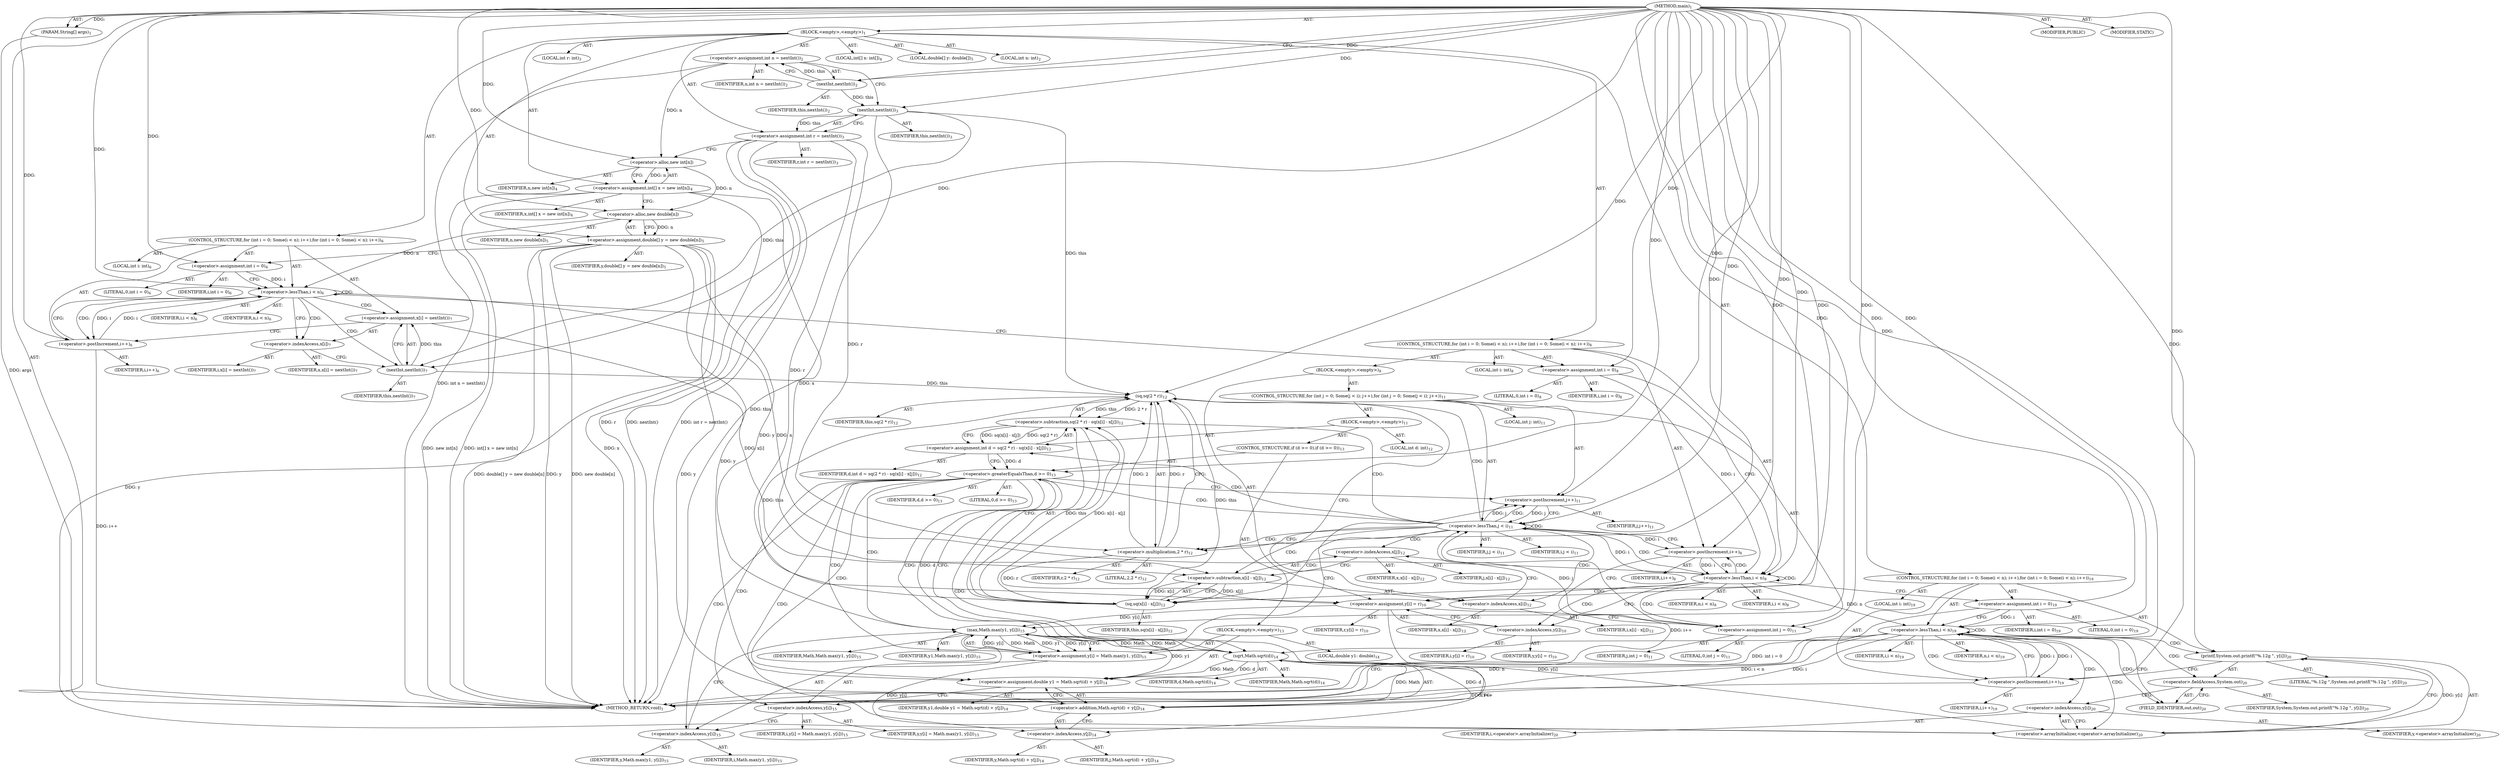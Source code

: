 digraph "main" {  
"17" [label = <(METHOD,main)<SUB>1</SUB>> ]
"18" [label = <(PARAM,String[] args)<SUB>1</SUB>> ]
"19" [label = <(BLOCK,&lt;empty&gt;,&lt;empty&gt;)<SUB>1</SUB>> ]
"20" [label = <(LOCAL,int n: int)<SUB>2</SUB>> ]
"21" [label = <(&lt;operator&gt;.assignment,int n = nextInt())<SUB>2</SUB>> ]
"22" [label = <(IDENTIFIER,n,int n = nextInt())<SUB>2</SUB>> ]
"23" [label = <(nextInt,nextInt())<SUB>2</SUB>> ]
"24" [label = <(IDENTIFIER,this,nextInt())<SUB>2</SUB>> ]
"25" [label = <(LOCAL,int r: int)<SUB>3</SUB>> ]
"26" [label = <(&lt;operator&gt;.assignment,int r = nextInt())<SUB>3</SUB>> ]
"27" [label = <(IDENTIFIER,r,int r = nextInt())<SUB>3</SUB>> ]
"28" [label = <(nextInt,nextInt())<SUB>3</SUB>> ]
"29" [label = <(IDENTIFIER,this,nextInt())<SUB>3</SUB>> ]
"30" [label = <(LOCAL,int[] x: int[])<SUB>4</SUB>> ]
"31" [label = <(&lt;operator&gt;.assignment,int[] x = new int[n])<SUB>4</SUB>> ]
"32" [label = <(IDENTIFIER,x,int[] x = new int[n])<SUB>4</SUB>> ]
"33" [label = <(&lt;operator&gt;.alloc,new int[n])> ]
"34" [label = <(IDENTIFIER,n,new int[n])<SUB>4</SUB>> ]
"35" [label = <(LOCAL,double[] y: double[])<SUB>5</SUB>> ]
"36" [label = <(&lt;operator&gt;.assignment,double[] y = new double[n])<SUB>5</SUB>> ]
"37" [label = <(IDENTIFIER,y,double[] y = new double[n])<SUB>5</SUB>> ]
"38" [label = <(&lt;operator&gt;.alloc,new double[n])> ]
"39" [label = <(IDENTIFIER,n,new double[n])<SUB>5</SUB>> ]
"40" [label = <(CONTROL_STRUCTURE,for (int i = 0; Some(i &lt; n); i++),for (int i = 0; Some(i &lt; n); i++))<SUB>6</SUB>> ]
"41" [label = <(LOCAL,int i: int)<SUB>6</SUB>> ]
"42" [label = <(&lt;operator&gt;.assignment,int i = 0)<SUB>6</SUB>> ]
"43" [label = <(IDENTIFIER,i,int i = 0)<SUB>6</SUB>> ]
"44" [label = <(LITERAL,0,int i = 0)<SUB>6</SUB>> ]
"45" [label = <(&lt;operator&gt;.lessThan,i &lt; n)<SUB>6</SUB>> ]
"46" [label = <(IDENTIFIER,i,i &lt; n)<SUB>6</SUB>> ]
"47" [label = <(IDENTIFIER,n,i &lt; n)<SUB>6</SUB>> ]
"48" [label = <(&lt;operator&gt;.postIncrement,i++)<SUB>6</SUB>> ]
"49" [label = <(IDENTIFIER,i,i++)<SUB>6</SUB>> ]
"50" [label = <(&lt;operator&gt;.assignment,x[i] = nextInt())<SUB>7</SUB>> ]
"51" [label = <(&lt;operator&gt;.indexAccess,x[i])<SUB>7</SUB>> ]
"52" [label = <(IDENTIFIER,x,x[i] = nextInt())<SUB>7</SUB>> ]
"53" [label = <(IDENTIFIER,i,x[i] = nextInt())<SUB>7</SUB>> ]
"54" [label = <(nextInt,nextInt())<SUB>7</SUB>> ]
"55" [label = <(IDENTIFIER,this,nextInt())<SUB>7</SUB>> ]
"56" [label = <(CONTROL_STRUCTURE,for (int i = 0; Some(i &lt; n); i++),for (int i = 0; Some(i &lt; n); i++))<SUB>8</SUB>> ]
"57" [label = <(LOCAL,int i: int)<SUB>8</SUB>> ]
"58" [label = <(&lt;operator&gt;.assignment,int i = 0)<SUB>8</SUB>> ]
"59" [label = <(IDENTIFIER,i,int i = 0)<SUB>8</SUB>> ]
"60" [label = <(LITERAL,0,int i = 0)<SUB>8</SUB>> ]
"61" [label = <(&lt;operator&gt;.lessThan,i &lt; n)<SUB>8</SUB>> ]
"62" [label = <(IDENTIFIER,i,i &lt; n)<SUB>8</SUB>> ]
"63" [label = <(IDENTIFIER,n,i &lt; n)<SUB>8</SUB>> ]
"64" [label = <(&lt;operator&gt;.postIncrement,i++)<SUB>8</SUB>> ]
"65" [label = <(IDENTIFIER,i,i++)<SUB>8</SUB>> ]
"66" [label = <(BLOCK,&lt;empty&gt;,&lt;empty&gt;)<SUB>8</SUB>> ]
"67" [label = <(&lt;operator&gt;.assignment,y[i] = r)<SUB>10</SUB>> ]
"68" [label = <(&lt;operator&gt;.indexAccess,y[i])<SUB>10</SUB>> ]
"69" [label = <(IDENTIFIER,y,y[i] = r)<SUB>10</SUB>> ]
"70" [label = <(IDENTIFIER,i,y[i] = r)<SUB>10</SUB>> ]
"71" [label = <(IDENTIFIER,r,y[i] = r)<SUB>10</SUB>> ]
"72" [label = <(CONTROL_STRUCTURE,for (int j = 0; Some(j &lt; i); j++),for (int j = 0; Some(j &lt; i); j++))<SUB>11</SUB>> ]
"73" [label = <(LOCAL,int j: int)<SUB>11</SUB>> ]
"74" [label = <(&lt;operator&gt;.assignment,int j = 0)<SUB>11</SUB>> ]
"75" [label = <(IDENTIFIER,j,int j = 0)<SUB>11</SUB>> ]
"76" [label = <(LITERAL,0,int j = 0)<SUB>11</SUB>> ]
"77" [label = <(&lt;operator&gt;.lessThan,j &lt; i)<SUB>11</SUB>> ]
"78" [label = <(IDENTIFIER,j,j &lt; i)<SUB>11</SUB>> ]
"79" [label = <(IDENTIFIER,i,j &lt; i)<SUB>11</SUB>> ]
"80" [label = <(&lt;operator&gt;.postIncrement,j++)<SUB>11</SUB>> ]
"81" [label = <(IDENTIFIER,j,j++)<SUB>11</SUB>> ]
"82" [label = <(BLOCK,&lt;empty&gt;,&lt;empty&gt;)<SUB>11</SUB>> ]
"83" [label = <(LOCAL,int d: int)<SUB>12</SUB>> ]
"84" [label = <(&lt;operator&gt;.assignment,int d = sq(2 * r) - sq(x[i] - x[j]))<SUB>12</SUB>> ]
"85" [label = <(IDENTIFIER,d,int d = sq(2 * r) - sq(x[i] - x[j]))<SUB>12</SUB>> ]
"86" [label = <(&lt;operator&gt;.subtraction,sq(2 * r) - sq(x[i] - x[j]))<SUB>12</SUB>> ]
"87" [label = <(sq,sq(2 * r))<SUB>12</SUB>> ]
"88" [label = <(IDENTIFIER,this,sq(2 * r))<SUB>12</SUB>> ]
"89" [label = <(&lt;operator&gt;.multiplication,2 * r)<SUB>12</SUB>> ]
"90" [label = <(LITERAL,2,2 * r)<SUB>12</SUB>> ]
"91" [label = <(IDENTIFIER,r,2 * r)<SUB>12</SUB>> ]
"92" [label = <(sq,sq(x[i] - x[j]))<SUB>12</SUB>> ]
"93" [label = <(IDENTIFIER,this,sq(x[i] - x[j]))<SUB>12</SUB>> ]
"94" [label = <(&lt;operator&gt;.subtraction,x[i] - x[j])<SUB>12</SUB>> ]
"95" [label = <(&lt;operator&gt;.indexAccess,x[i])<SUB>12</SUB>> ]
"96" [label = <(IDENTIFIER,x,x[i] - x[j])<SUB>12</SUB>> ]
"97" [label = <(IDENTIFIER,i,x[i] - x[j])<SUB>12</SUB>> ]
"98" [label = <(&lt;operator&gt;.indexAccess,x[j])<SUB>12</SUB>> ]
"99" [label = <(IDENTIFIER,x,x[i] - x[j])<SUB>12</SUB>> ]
"100" [label = <(IDENTIFIER,j,x[i] - x[j])<SUB>12</SUB>> ]
"101" [label = <(CONTROL_STRUCTURE,if (d &gt;= 0),if (d &gt;= 0))<SUB>13</SUB>> ]
"102" [label = <(&lt;operator&gt;.greaterEqualsThan,d &gt;= 0)<SUB>13</SUB>> ]
"103" [label = <(IDENTIFIER,d,d &gt;= 0)<SUB>13</SUB>> ]
"104" [label = <(LITERAL,0,d &gt;= 0)<SUB>13</SUB>> ]
"105" [label = <(BLOCK,&lt;empty&gt;,&lt;empty&gt;)<SUB>13</SUB>> ]
"106" [label = <(LOCAL,double y1: double)<SUB>14</SUB>> ]
"107" [label = <(&lt;operator&gt;.assignment,double y1 = Math.sqrt(d) + y[j])<SUB>14</SUB>> ]
"108" [label = <(IDENTIFIER,y1,double y1 = Math.sqrt(d) + y[j])<SUB>14</SUB>> ]
"109" [label = <(&lt;operator&gt;.addition,Math.sqrt(d) + y[j])<SUB>14</SUB>> ]
"110" [label = <(sqrt,Math.sqrt(d))<SUB>14</SUB>> ]
"111" [label = <(IDENTIFIER,Math,Math.sqrt(d))<SUB>14</SUB>> ]
"112" [label = <(IDENTIFIER,d,Math.sqrt(d))<SUB>14</SUB>> ]
"113" [label = <(&lt;operator&gt;.indexAccess,y[j])<SUB>14</SUB>> ]
"114" [label = <(IDENTIFIER,y,Math.sqrt(d) + y[j])<SUB>14</SUB>> ]
"115" [label = <(IDENTIFIER,j,Math.sqrt(d) + y[j])<SUB>14</SUB>> ]
"116" [label = <(&lt;operator&gt;.assignment,y[i] = Math.max(y1, y[i]))<SUB>15</SUB>> ]
"117" [label = <(&lt;operator&gt;.indexAccess,y[i])<SUB>15</SUB>> ]
"118" [label = <(IDENTIFIER,y,y[i] = Math.max(y1, y[i]))<SUB>15</SUB>> ]
"119" [label = <(IDENTIFIER,i,y[i] = Math.max(y1, y[i]))<SUB>15</SUB>> ]
"120" [label = <(max,Math.max(y1, y[i]))<SUB>15</SUB>> ]
"121" [label = <(IDENTIFIER,Math,Math.max(y1, y[i]))<SUB>15</SUB>> ]
"122" [label = <(IDENTIFIER,y1,Math.max(y1, y[i]))<SUB>15</SUB>> ]
"123" [label = <(&lt;operator&gt;.indexAccess,y[i])<SUB>15</SUB>> ]
"124" [label = <(IDENTIFIER,y,Math.max(y1, y[i]))<SUB>15</SUB>> ]
"125" [label = <(IDENTIFIER,i,Math.max(y1, y[i]))<SUB>15</SUB>> ]
"126" [label = <(CONTROL_STRUCTURE,for (int i = 0; Some(i &lt; n); i++),for (int i = 0; Some(i &lt; n); i++))<SUB>19</SUB>> ]
"127" [label = <(LOCAL,int i: int)<SUB>19</SUB>> ]
"128" [label = <(&lt;operator&gt;.assignment,int i = 0)<SUB>19</SUB>> ]
"129" [label = <(IDENTIFIER,i,int i = 0)<SUB>19</SUB>> ]
"130" [label = <(LITERAL,0,int i = 0)<SUB>19</SUB>> ]
"131" [label = <(&lt;operator&gt;.lessThan,i &lt; n)<SUB>19</SUB>> ]
"132" [label = <(IDENTIFIER,i,i &lt; n)<SUB>19</SUB>> ]
"133" [label = <(IDENTIFIER,n,i &lt; n)<SUB>19</SUB>> ]
"134" [label = <(&lt;operator&gt;.postIncrement,i++)<SUB>19</SUB>> ]
"135" [label = <(IDENTIFIER,i,i++)<SUB>19</SUB>> ]
"136" [label = <(printf,System.out.printf(&quot;%.12g &quot;, y[i]))<SUB>20</SUB>> ]
"137" [label = <(&lt;operator&gt;.fieldAccess,System.out)<SUB>20</SUB>> ]
"138" [label = <(IDENTIFIER,System,System.out.printf(&quot;%.12g &quot;, y[i]))<SUB>20</SUB>> ]
"139" [label = <(FIELD_IDENTIFIER,out,out)<SUB>20</SUB>> ]
"140" [label = <(LITERAL,&quot;%.12g &quot;,System.out.printf(&quot;%.12g &quot;, y[i]))<SUB>20</SUB>> ]
"141" [label = <(&lt;operator&gt;.arrayInitializer,&lt;operator&gt;.arrayInitializer)<SUB>20</SUB>> ]
"142" [label = <(&lt;operator&gt;.indexAccess,y[i])<SUB>20</SUB>> ]
"143" [label = <(IDENTIFIER,y,&lt;operator&gt;.arrayInitializer)<SUB>20</SUB>> ]
"144" [label = <(IDENTIFIER,i,&lt;operator&gt;.arrayInitializer)<SUB>20</SUB>> ]
"145" [label = <(MODIFIER,PUBLIC)> ]
"146" [label = <(MODIFIER,STATIC)> ]
"147" [label = <(METHOD_RETURN,void)<SUB>1</SUB>> ]
  "17" -> "18"  [ label = "AST: "] 
  "17" -> "19"  [ label = "AST: "] 
  "17" -> "145"  [ label = "AST: "] 
  "17" -> "146"  [ label = "AST: "] 
  "17" -> "147"  [ label = "AST: "] 
  "19" -> "20"  [ label = "AST: "] 
  "19" -> "21"  [ label = "AST: "] 
  "19" -> "25"  [ label = "AST: "] 
  "19" -> "26"  [ label = "AST: "] 
  "19" -> "30"  [ label = "AST: "] 
  "19" -> "31"  [ label = "AST: "] 
  "19" -> "35"  [ label = "AST: "] 
  "19" -> "36"  [ label = "AST: "] 
  "19" -> "40"  [ label = "AST: "] 
  "19" -> "56"  [ label = "AST: "] 
  "19" -> "126"  [ label = "AST: "] 
  "21" -> "22"  [ label = "AST: "] 
  "21" -> "23"  [ label = "AST: "] 
  "23" -> "24"  [ label = "AST: "] 
  "26" -> "27"  [ label = "AST: "] 
  "26" -> "28"  [ label = "AST: "] 
  "28" -> "29"  [ label = "AST: "] 
  "31" -> "32"  [ label = "AST: "] 
  "31" -> "33"  [ label = "AST: "] 
  "33" -> "34"  [ label = "AST: "] 
  "36" -> "37"  [ label = "AST: "] 
  "36" -> "38"  [ label = "AST: "] 
  "38" -> "39"  [ label = "AST: "] 
  "40" -> "41"  [ label = "AST: "] 
  "40" -> "42"  [ label = "AST: "] 
  "40" -> "45"  [ label = "AST: "] 
  "40" -> "48"  [ label = "AST: "] 
  "40" -> "50"  [ label = "AST: "] 
  "42" -> "43"  [ label = "AST: "] 
  "42" -> "44"  [ label = "AST: "] 
  "45" -> "46"  [ label = "AST: "] 
  "45" -> "47"  [ label = "AST: "] 
  "48" -> "49"  [ label = "AST: "] 
  "50" -> "51"  [ label = "AST: "] 
  "50" -> "54"  [ label = "AST: "] 
  "51" -> "52"  [ label = "AST: "] 
  "51" -> "53"  [ label = "AST: "] 
  "54" -> "55"  [ label = "AST: "] 
  "56" -> "57"  [ label = "AST: "] 
  "56" -> "58"  [ label = "AST: "] 
  "56" -> "61"  [ label = "AST: "] 
  "56" -> "64"  [ label = "AST: "] 
  "56" -> "66"  [ label = "AST: "] 
  "58" -> "59"  [ label = "AST: "] 
  "58" -> "60"  [ label = "AST: "] 
  "61" -> "62"  [ label = "AST: "] 
  "61" -> "63"  [ label = "AST: "] 
  "64" -> "65"  [ label = "AST: "] 
  "66" -> "67"  [ label = "AST: "] 
  "66" -> "72"  [ label = "AST: "] 
  "67" -> "68"  [ label = "AST: "] 
  "67" -> "71"  [ label = "AST: "] 
  "68" -> "69"  [ label = "AST: "] 
  "68" -> "70"  [ label = "AST: "] 
  "72" -> "73"  [ label = "AST: "] 
  "72" -> "74"  [ label = "AST: "] 
  "72" -> "77"  [ label = "AST: "] 
  "72" -> "80"  [ label = "AST: "] 
  "72" -> "82"  [ label = "AST: "] 
  "74" -> "75"  [ label = "AST: "] 
  "74" -> "76"  [ label = "AST: "] 
  "77" -> "78"  [ label = "AST: "] 
  "77" -> "79"  [ label = "AST: "] 
  "80" -> "81"  [ label = "AST: "] 
  "82" -> "83"  [ label = "AST: "] 
  "82" -> "84"  [ label = "AST: "] 
  "82" -> "101"  [ label = "AST: "] 
  "84" -> "85"  [ label = "AST: "] 
  "84" -> "86"  [ label = "AST: "] 
  "86" -> "87"  [ label = "AST: "] 
  "86" -> "92"  [ label = "AST: "] 
  "87" -> "88"  [ label = "AST: "] 
  "87" -> "89"  [ label = "AST: "] 
  "89" -> "90"  [ label = "AST: "] 
  "89" -> "91"  [ label = "AST: "] 
  "92" -> "93"  [ label = "AST: "] 
  "92" -> "94"  [ label = "AST: "] 
  "94" -> "95"  [ label = "AST: "] 
  "94" -> "98"  [ label = "AST: "] 
  "95" -> "96"  [ label = "AST: "] 
  "95" -> "97"  [ label = "AST: "] 
  "98" -> "99"  [ label = "AST: "] 
  "98" -> "100"  [ label = "AST: "] 
  "101" -> "102"  [ label = "AST: "] 
  "101" -> "105"  [ label = "AST: "] 
  "102" -> "103"  [ label = "AST: "] 
  "102" -> "104"  [ label = "AST: "] 
  "105" -> "106"  [ label = "AST: "] 
  "105" -> "107"  [ label = "AST: "] 
  "105" -> "116"  [ label = "AST: "] 
  "107" -> "108"  [ label = "AST: "] 
  "107" -> "109"  [ label = "AST: "] 
  "109" -> "110"  [ label = "AST: "] 
  "109" -> "113"  [ label = "AST: "] 
  "110" -> "111"  [ label = "AST: "] 
  "110" -> "112"  [ label = "AST: "] 
  "113" -> "114"  [ label = "AST: "] 
  "113" -> "115"  [ label = "AST: "] 
  "116" -> "117"  [ label = "AST: "] 
  "116" -> "120"  [ label = "AST: "] 
  "117" -> "118"  [ label = "AST: "] 
  "117" -> "119"  [ label = "AST: "] 
  "120" -> "121"  [ label = "AST: "] 
  "120" -> "122"  [ label = "AST: "] 
  "120" -> "123"  [ label = "AST: "] 
  "123" -> "124"  [ label = "AST: "] 
  "123" -> "125"  [ label = "AST: "] 
  "126" -> "127"  [ label = "AST: "] 
  "126" -> "128"  [ label = "AST: "] 
  "126" -> "131"  [ label = "AST: "] 
  "126" -> "134"  [ label = "AST: "] 
  "126" -> "136"  [ label = "AST: "] 
  "128" -> "129"  [ label = "AST: "] 
  "128" -> "130"  [ label = "AST: "] 
  "131" -> "132"  [ label = "AST: "] 
  "131" -> "133"  [ label = "AST: "] 
  "134" -> "135"  [ label = "AST: "] 
  "136" -> "137"  [ label = "AST: "] 
  "136" -> "140"  [ label = "AST: "] 
  "136" -> "141"  [ label = "AST: "] 
  "137" -> "138"  [ label = "AST: "] 
  "137" -> "139"  [ label = "AST: "] 
  "141" -> "142"  [ label = "AST: "] 
  "142" -> "143"  [ label = "AST: "] 
  "142" -> "144"  [ label = "AST: "] 
  "21" -> "28"  [ label = "CFG: "] 
  "26" -> "33"  [ label = "CFG: "] 
  "31" -> "38"  [ label = "CFG: "] 
  "36" -> "42"  [ label = "CFG: "] 
  "23" -> "21"  [ label = "CFG: "] 
  "28" -> "26"  [ label = "CFG: "] 
  "33" -> "31"  [ label = "CFG: "] 
  "38" -> "36"  [ label = "CFG: "] 
  "42" -> "45"  [ label = "CFG: "] 
  "45" -> "51"  [ label = "CFG: "] 
  "45" -> "58"  [ label = "CFG: "] 
  "48" -> "45"  [ label = "CFG: "] 
  "50" -> "48"  [ label = "CFG: "] 
  "58" -> "61"  [ label = "CFG: "] 
  "61" -> "68"  [ label = "CFG: "] 
  "61" -> "128"  [ label = "CFG: "] 
  "64" -> "61"  [ label = "CFG: "] 
  "128" -> "131"  [ label = "CFG: "] 
  "131" -> "147"  [ label = "CFG: "] 
  "131" -> "139"  [ label = "CFG: "] 
  "134" -> "131"  [ label = "CFG: "] 
  "136" -> "134"  [ label = "CFG: "] 
  "51" -> "54"  [ label = "CFG: "] 
  "54" -> "50"  [ label = "CFG: "] 
  "67" -> "74"  [ label = "CFG: "] 
  "137" -> "142"  [ label = "CFG: "] 
  "141" -> "136"  [ label = "CFG: "] 
  "68" -> "67"  [ label = "CFG: "] 
  "74" -> "77"  [ label = "CFG: "] 
  "77" -> "89"  [ label = "CFG: "] 
  "77" -> "64"  [ label = "CFG: "] 
  "80" -> "77"  [ label = "CFG: "] 
  "139" -> "137"  [ label = "CFG: "] 
  "142" -> "141"  [ label = "CFG: "] 
  "84" -> "102"  [ label = "CFG: "] 
  "86" -> "84"  [ label = "CFG: "] 
  "102" -> "110"  [ label = "CFG: "] 
  "102" -> "80"  [ label = "CFG: "] 
  "87" -> "95"  [ label = "CFG: "] 
  "92" -> "86"  [ label = "CFG: "] 
  "107" -> "117"  [ label = "CFG: "] 
  "116" -> "80"  [ label = "CFG: "] 
  "89" -> "87"  [ label = "CFG: "] 
  "94" -> "92"  [ label = "CFG: "] 
  "109" -> "107"  [ label = "CFG: "] 
  "117" -> "123"  [ label = "CFG: "] 
  "120" -> "116"  [ label = "CFG: "] 
  "95" -> "98"  [ label = "CFG: "] 
  "98" -> "94"  [ label = "CFG: "] 
  "110" -> "113"  [ label = "CFG: "] 
  "113" -> "109"  [ label = "CFG: "] 
  "123" -> "120"  [ label = "CFG: "] 
  "17" -> "23"  [ label = "CFG: "] 
  "18" -> "147"  [ label = "DDG: args"] 
  "21" -> "147"  [ label = "DDG: int n = nextInt()"] 
  "26" -> "147"  [ label = "DDG: r"] 
  "28" -> "147"  [ label = "DDG: this"] 
  "26" -> "147"  [ label = "DDG: nextInt()"] 
  "26" -> "147"  [ label = "DDG: int r = nextInt()"] 
  "31" -> "147"  [ label = "DDG: x"] 
  "31" -> "147"  [ label = "DDG: new int[n]"] 
  "31" -> "147"  [ label = "DDG: int[] x = new int[n]"] 
  "36" -> "147"  [ label = "DDG: y"] 
  "36" -> "147"  [ label = "DDG: new double[n]"] 
  "36" -> "147"  [ label = "DDG: double[] y = new double[n]"] 
  "128" -> "147"  [ label = "DDG: int i = 0"] 
  "131" -> "147"  [ label = "DDG: i"] 
  "131" -> "147"  [ label = "DDG: n"] 
  "131" -> "147"  [ label = "DDG: i &lt; n"] 
  "134" -> "147"  [ label = "DDG: i++"] 
  "64" -> "147"  [ label = "DDG: i++"] 
  "48" -> "147"  [ label = "DDG: i++"] 
  "17" -> "18"  [ label = "DDG: "] 
  "23" -> "21"  [ label = "DDG: this"] 
  "28" -> "26"  [ label = "DDG: this"] 
  "33" -> "31"  [ label = "DDG: n"] 
  "38" -> "36"  [ label = "DDG: n"] 
  "17" -> "42"  [ label = "DDG: "] 
  "54" -> "50"  [ label = "DDG: this"] 
  "17" -> "58"  [ label = "DDG: "] 
  "17" -> "128"  [ label = "DDG: "] 
  "17" -> "23"  [ label = "DDG: "] 
  "23" -> "28"  [ label = "DDG: this"] 
  "17" -> "28"  [ label = "DDG: "] 
  "21" -> "33"  [ label = "DDG: n"] 
  "17" -> "33"  [ label = "DDG: "] 
  "33" -> "38"  [ label = "DDG: n"] 
  "17" -> "38"  [ label = "DDG: "] 
  "42" -> "45"  [ label = "DDG: i"] 
  "48" -> "45"  [ label = "DDG: i"] 
  "17" -> "45"  [ label = "DDG: "] 
  "38" -> "45"  [ label = "DDG: n"] 
  "45" -> "48"  [ label = "DDG: i"] 
  "17" -> "48"  [ label = "DDG: "] 
  "58" -> "61"  [ label = "DDG: i"] 
  "64" -> "61"  [ label = "DDG: i"] 
  "17" -> "61"  [ label = "DDG: "] 
  "45" -> "61"  [ label = "DDG: n"] 
  "77" -> "64"  [ label = "DDG: i"] 
  "17" -> "64"  [ label = "DDG: "] 
  "26" -> "67"  [ label = "DDG: r"] 
  "89" -> "67"  [ label = "DDG: r"] 
  "17" -> "67"  [ label = "DDG: "] 
  "128" -> "131"  [ label = "DDG: i"] 
  "134" -> "131"  [ label = "DDG: i"] 
  "17" -> "131"  [ label = "DDG: "] 
  "61" -> "131"  [ label = "DDG: n"] 
  "131" -> "134"  [ label = "DDG: i"] 
  "17" -> "134"  [ label = "DDG: "] 
  "17" -> "136"  [ label = "DDG: "] 
  "141" -> "136"  [ label = "DDG: y[i]"] 
  "28" -> "54"  [ label = "DDG: this"] 
  "17" -> "54"  [ label = "DDG: "] 
  "17" -> "74"  [ label = "DDG: "] 
  "36" -> "141"  [ label = "DDG: y"] 
  "67" -> "141"  [ label = "DDG: y[i]"] 
  "116" -> "141"  [ label = "DDG: y[i]"] 
  "74" -> "77"  [ label = "DDG: j"] 
  "80" -> "77"  [ label = "DDG: j"] 
  "17" -> "77"  [ label = "DDG: "] 
  "61" -> "77"  [ label = "DDG: i"] 
  "77" -> "80"  [ label = "DDG: j"] 
  "17" -> "80"  [ label = "DDG: "] 
  "86" -> "84"  [ label = "DDG: sq(2 * r)"] 
  "86" -> "84"  [ label = "DDG: sq(x[i] - x[j])"] 
  "87" -> "86"  [ label = "DDG: this"] 
  "87" -> "86"  [ label = "DDG: 2 * r"] 
  "92" -> "86"  [ label = "DDG: this"] 
  "92" -> "86"  [ label = "DDG: x[i] - x[j]"] 
  "84" -> "102"  [ label = "DDG: d"] 
  "17" -> "102"  [ label = "DDG: "] 
  "110" -> "107"  [ label = "DDG: Math"] 
  "110" -> "107"  [ label = "DDG: d"] 
  "36" -> "107"  [ label = "DDG: y"] 
  "120" -> "116"  [ label = "DDG: Math"] 
  "120" -> "116"  [ label = "DDG: y1"] 
  "120" -> "116"  [ label = "DDG: y[i]"] 
  "28" -> "87"  [ label = "DDG: this"] 
  "92" -> "87"  [ label = "DDG: this"] 
  "54" -> "87"  [ label = "DDG: this"] 
  "17" -> "87"  [ label = "DDG: "] 
  "89" -> "87"  [ label = "DDG: 2"] 
  "89" -> "87"  [ label = "DDG: r"] 
  "87" -> "92"  [ label = "DDG: this"] 
  "17" -> "92"  [ label = "DDG: "] 
  "94" -> "92"  [ label = "DDG: x[i]"] 
  "94" -> "92"  [ label = "DDG: x[j]"] 
  "17" -> "89"  [ label = "DDG: "] 
  "26" -> "89"  [ label = "DDG: r"] 
  "31" -> "94"  [ label = "DDG: x"] 
  "50" -> "94"  [ label = "DDG: x[i]"] 
  "110" -> "109"  [ label = "DDG: Math"] 
  "110" -> "109"  [ label = "DDG: d"] 
  "36" -> "109"  [ label = "DDG: y"] 
  "110" -> "120"  [ label = "DDG: Math"] 
  "17" -> "120"  [ label = "DDG: "] 
  "107" -> "120"  [ label = "DDG: y1"] 
  "36" -> "120"  [ label = "DDG: y"] 
  "67" -> "120"  [ label = "DDG: y[i]"] 
  "116" -> "120"  [ label = "DDG: y[i]"] 
  "120" -> "110"  [ label = "DDG: Math"] 
  "17" -> "110"  [ label = "DDG: "] 
  "102" -> "110"  [ label = "DDG: d"] 
  "45" -> "48"  [ label = "CDG: "] 
  "45" -> "51"  [ label = "CDG: "] 
  "45" -> "45"  [ label = "CDG: "] 
  "45" -> "50"  [ label = "CDG: "] 
  "45" -> "54"  [ label = "CDG: "] 
  "61" -> "68"  [ label = "CDG: "] 
  "61" -> "77"  [ label = "CDG: "] 
  "61" -> "64"  [ label = "CDG: "] 
  "61" -> "67"  [ label = "CDG: "] 
  "61" -> "74"  [ label = "CDG: "] 
  "61" -> "61"  [ label = "CDG: "] 
  "131" -> "141"  [ label = "CDG: "] 
  "131" -> "136"  [ label = "CDG: "] 
  "131" -> "131"  [ label = "CDG: "] 
  "131" -> "142"  [ label = "CDG: "] 
  "131" -> "134"  [ label = "CDG: "] 
  "131" -> "137"  [ label = "CDG: "] 
  "131" -> "139"  [ label = "CDG: "] 
  "77" -> "94"  [ label = "CDG: "] 
  "77" -> "77"  [ label = "CDG: "] 
  "77" -> "89"  [ label = "CDG: "] 
  "77" -> "98"  [ label = "CDG: "] 
  "77" -> "84"  [ label = "CDG: "] 
  "77" -> "102"  [ label = "CDG: "] 
  "77" -> "95"  [ label = "CDG: "] 
  "77" -> "92"  [ label = "CDG: "] 
  "77" -> "87"  [ label = "CDG: "] 
  "77" -> "80"  [ label = "CDG: "] 
  "77" -> "86"  [ label = "CDG: "] 
  "102" -> "107"  [ label = "CDG: "] 
  "102" -> "120"  [ label = "CDG: "] 
  "102" -> "113"  [ label = "CDG: "] 
  "102" -> "116"  [ label = "CDG: "] 
  "102" -> "123"  [ label = "CDG: "] 
  "102" -> "110"  [ label = "CDG: "] 
  "102" -> "117"  [ label = "CDG: "] 
  "102" -> "109"  [ label = "CDG: "] 
}
